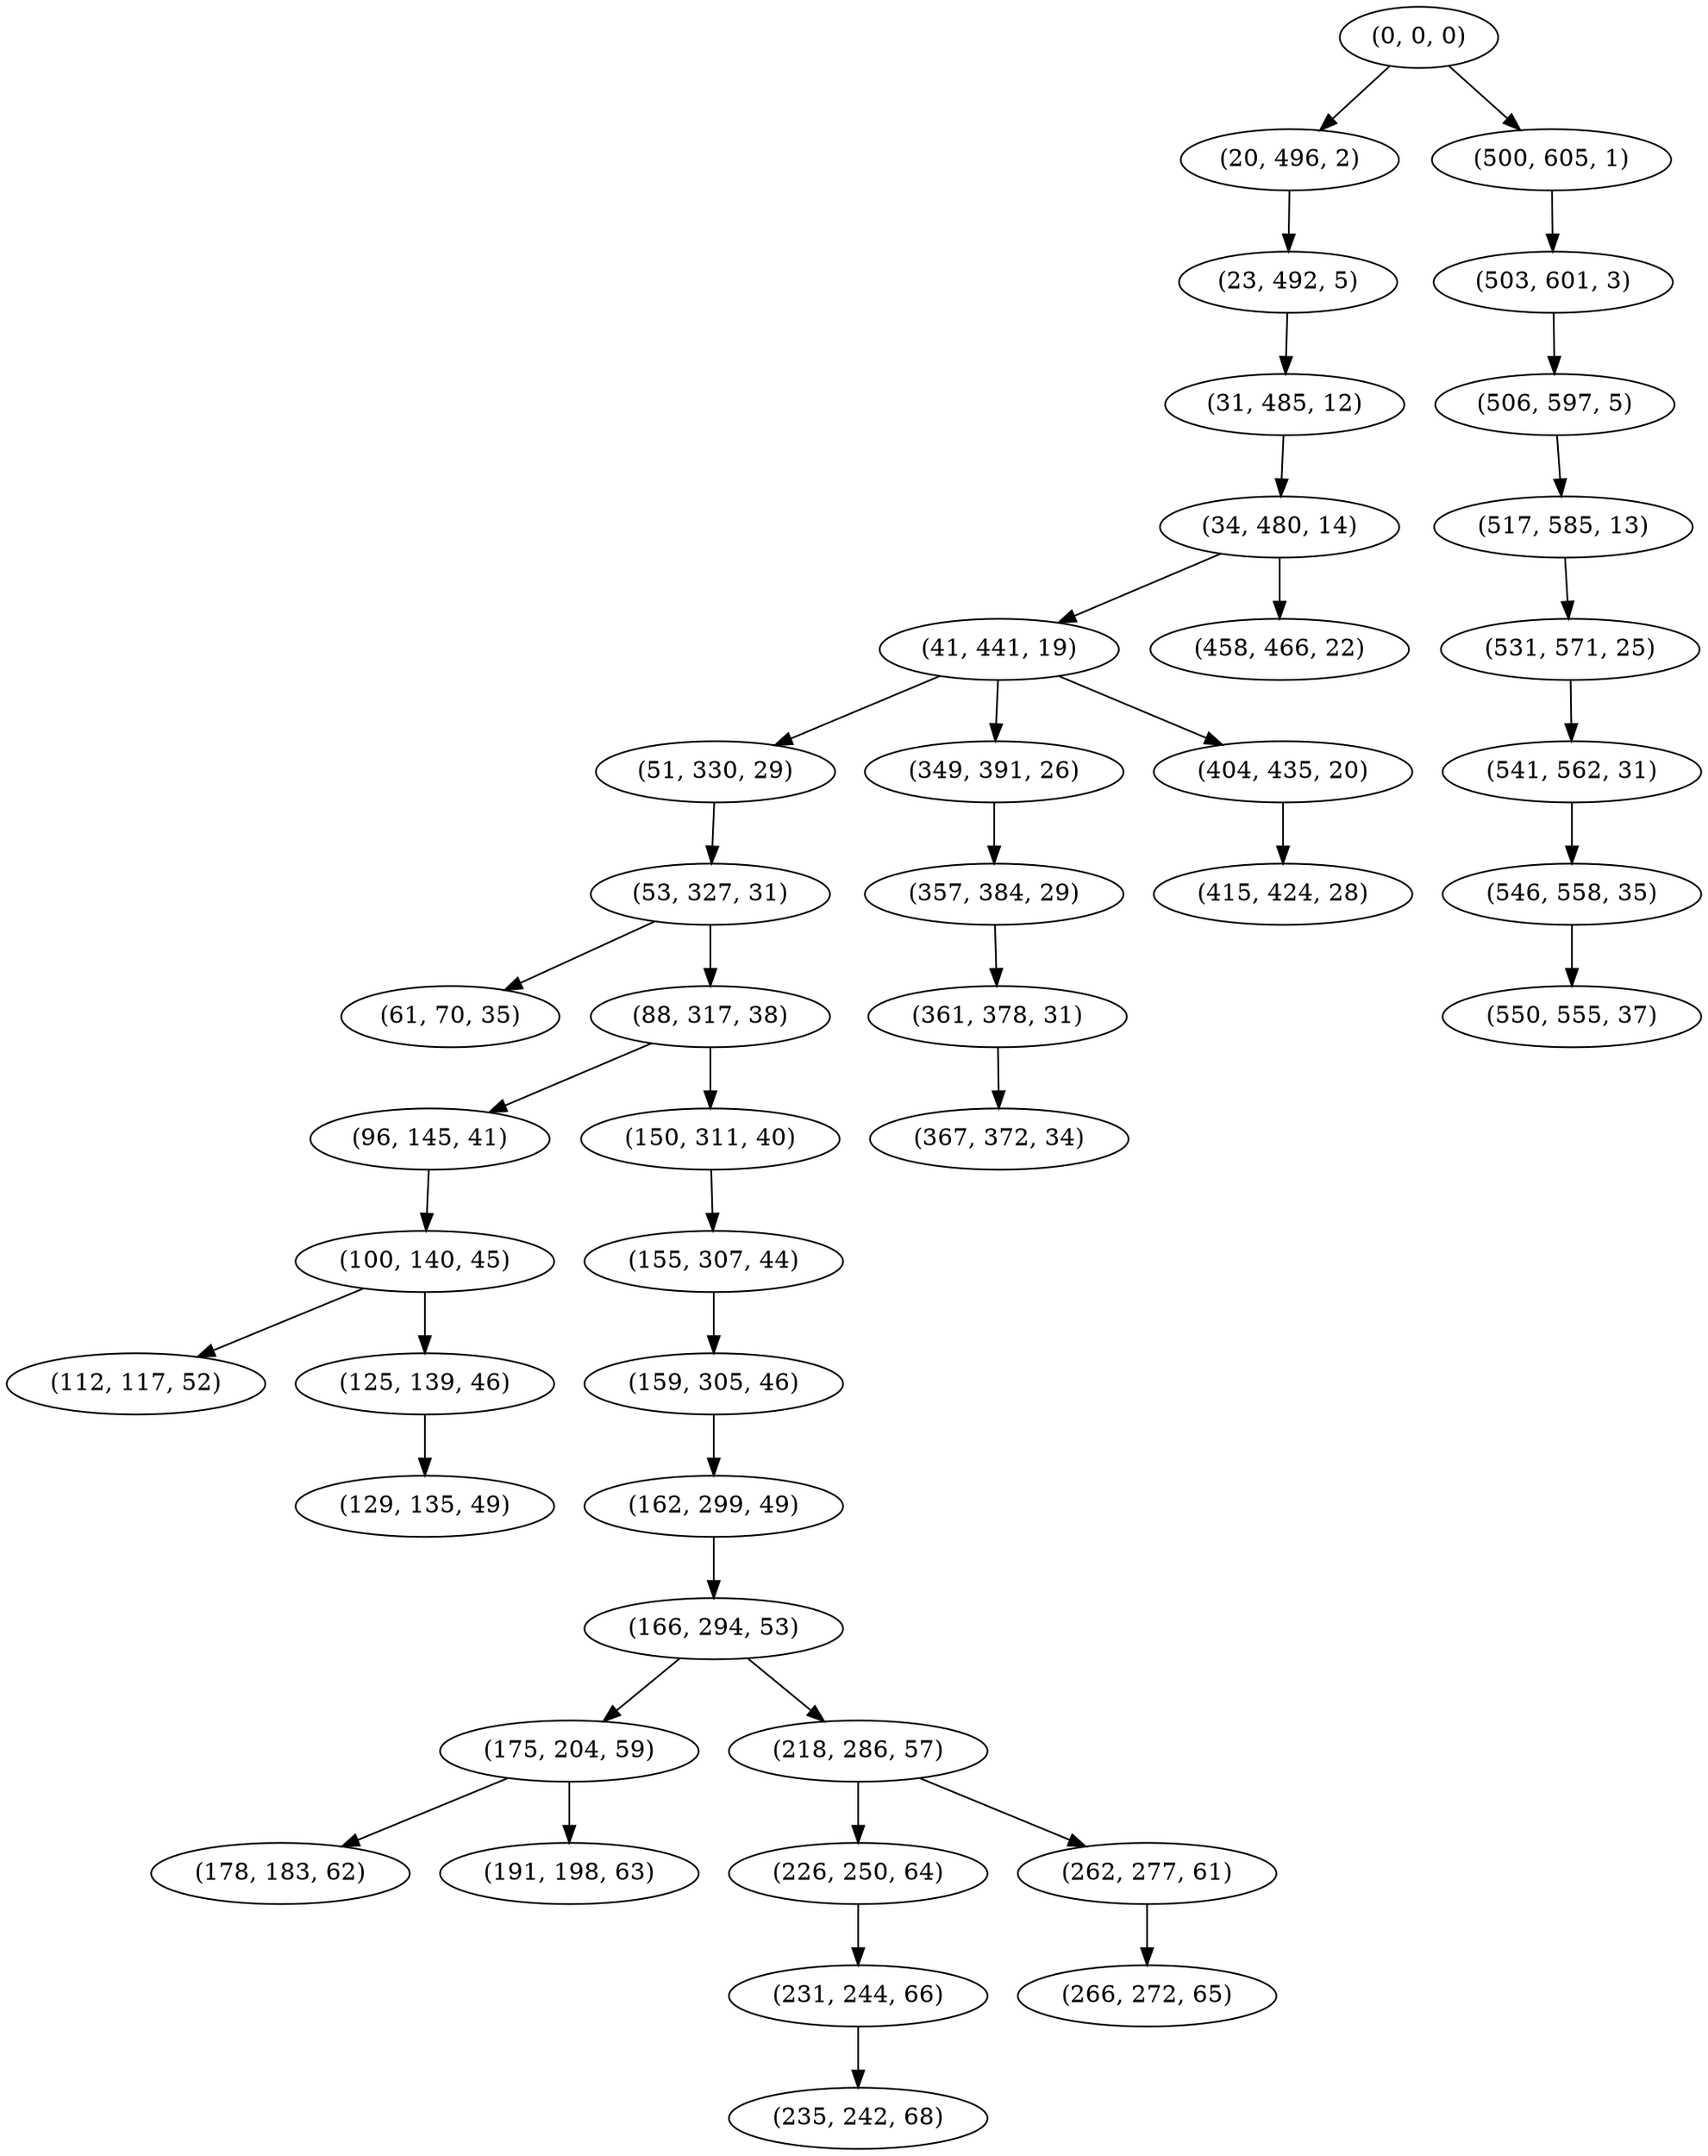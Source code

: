 digraph tree {
    "(0, 0, 0)";
    "(20, 496, 2)";
    "(23, 492, 5)";
    "(31, 485, 12)";
    "(34, 480, 14)";
    "(41, 441, 19)";
    "(51, 330, 29)";
    "(53, 327, 31)";
    "(61, 70, 35)";
    "(88, 317, 38)";
    "(96, 145, 41)";
    "(100, 140, 45)";
    "(112, 117, 52)";
    "(125, 139, 46)";
    "(129, 135, 49)";
    "(150, 311, 40)";
    "(155, 307, 44)";
    "(159, 305, 46)";
    "(162, 299, 49)";
    "(166, 294, 53)";
    "(175, 204, 59)";
    "(178, 183, 62)";
    "(191, 198, 63)";
    "(218, 286, 57)";
    "(226, 250, 64)";
    "(231, 244, 66)";
    "(235, 242, 68)";
    "(262, 277, 61)";
    "(266, 272, 65)";
    "(349, 391, 26)";
    "(357, 384, 29)";
    "(361, 378, 31)";
    "(367, 372, 34)";
    "(404, 435, 20)";
    "(415, 424, 28)";
    "(458, 466, 22)";
    "(500, 605, 1)";
    "(503, 601, 3)";
    "(506, 597, 5)";
    "(517, 585, 13)";
    "(531, 571, 25)";
    "(541, 562, 31)";
    "(546, 558, 35)";
    "(550, 555, 37)";
    "(0, 0, 0)" -> "(20, 496, 2)";
    "(0, 0, 0)" -> "(500, 605, 1)";
    "(20, 496, 2)" -> "(23, 492, 5)";
    "(23, 492, 5)" -> "(31, 485, 12)";
    "(31, 485, 12)" -> "(34, 480, 14)";
    "(34, 480, 14)" -> "(41, 441, 19)";
    "(34, 480, 14)" -> "(458, 466, 22)";
    "(41, 441, 19)" -> "(51, 330, 29)";
    "(41, 441, 19)" -> "(349, 391, 26)";
    "(41, 441, 19)" -> "(404, 435, 20)";
    "(51, 330, 29)" -> "(53, 327, 31)";
    "(53, 327, 31)" -> "(61, 70, 35)";
    "(53, 327, 31)" -> "(88, 317, 38)";
    "(88, 317, 38)" -> "(96, 145, 41)";
    "(88, 317, 38)" -> "(150, 311, 40)";
    "(96, 145, 41)" -> "(100, 140, 45)";
    "(100, 140, 45)" -> "(112, 117, 52)";
    "(100, 140, 45)" -> "(125, 139, 46)";
    "(125, 139, 46)" -> "(129, 135, 49)";
    "(150, 311, 40)" -> "(155, 307, 44)";
    "(155, 307, 44)" -> "(159, 305, 46)";
    "(159, 305, 46)" -> "(162, 299, 49)";
    "(162, 299, 49)" -> "(166, 294, 53)";
    "(166, 294, 53)" -> "(175, 204, 59)";
    "(166, 294, 53)" -> "(218, 286, 57)";
    "(175, 204, 59)" -> "(178, 183, 62)";
    "(175, 204, 59)" -> "(191, 198, 63)";
    "(218, 286, 57)" -> "(226, 250, 64)";
    "(218, 286, 57)" -> "(262, 277, 61)";
    "(226, 250, 64)" -> "(231, 244, 66)";
    "(231, 244, 66)" -> "(235, 242, 68)";
    "(262, 277, 61)" -> "(266, 272, 65)";
    "(349, 391, 26)" -> "(357, 384, 29)";
    "(357, 384, 29)" -> "(361, 378, 31)";
    "(361, 378, 31)" -> "(367, 372, 34)";
    "(404, 435, 20)" -> "(415, 424, 28)";
    "(500, 605, 1)" -> "(503, 601, 3)";
    "(503, 601, 3)" -> "(506, 597, 5)";
    "(506, 597, 5)" -> "(517, 585, 13)";
    "(517, 585, 13)" -> "(531, 571, 25)";
    "(531, 571, 25)" -> "(541, 562, 31)";
    "(541, 562, 31)" -> "(546, 558, 35)";
    "(546, 558, 35)" -> "(550, 555, 37)";
}
